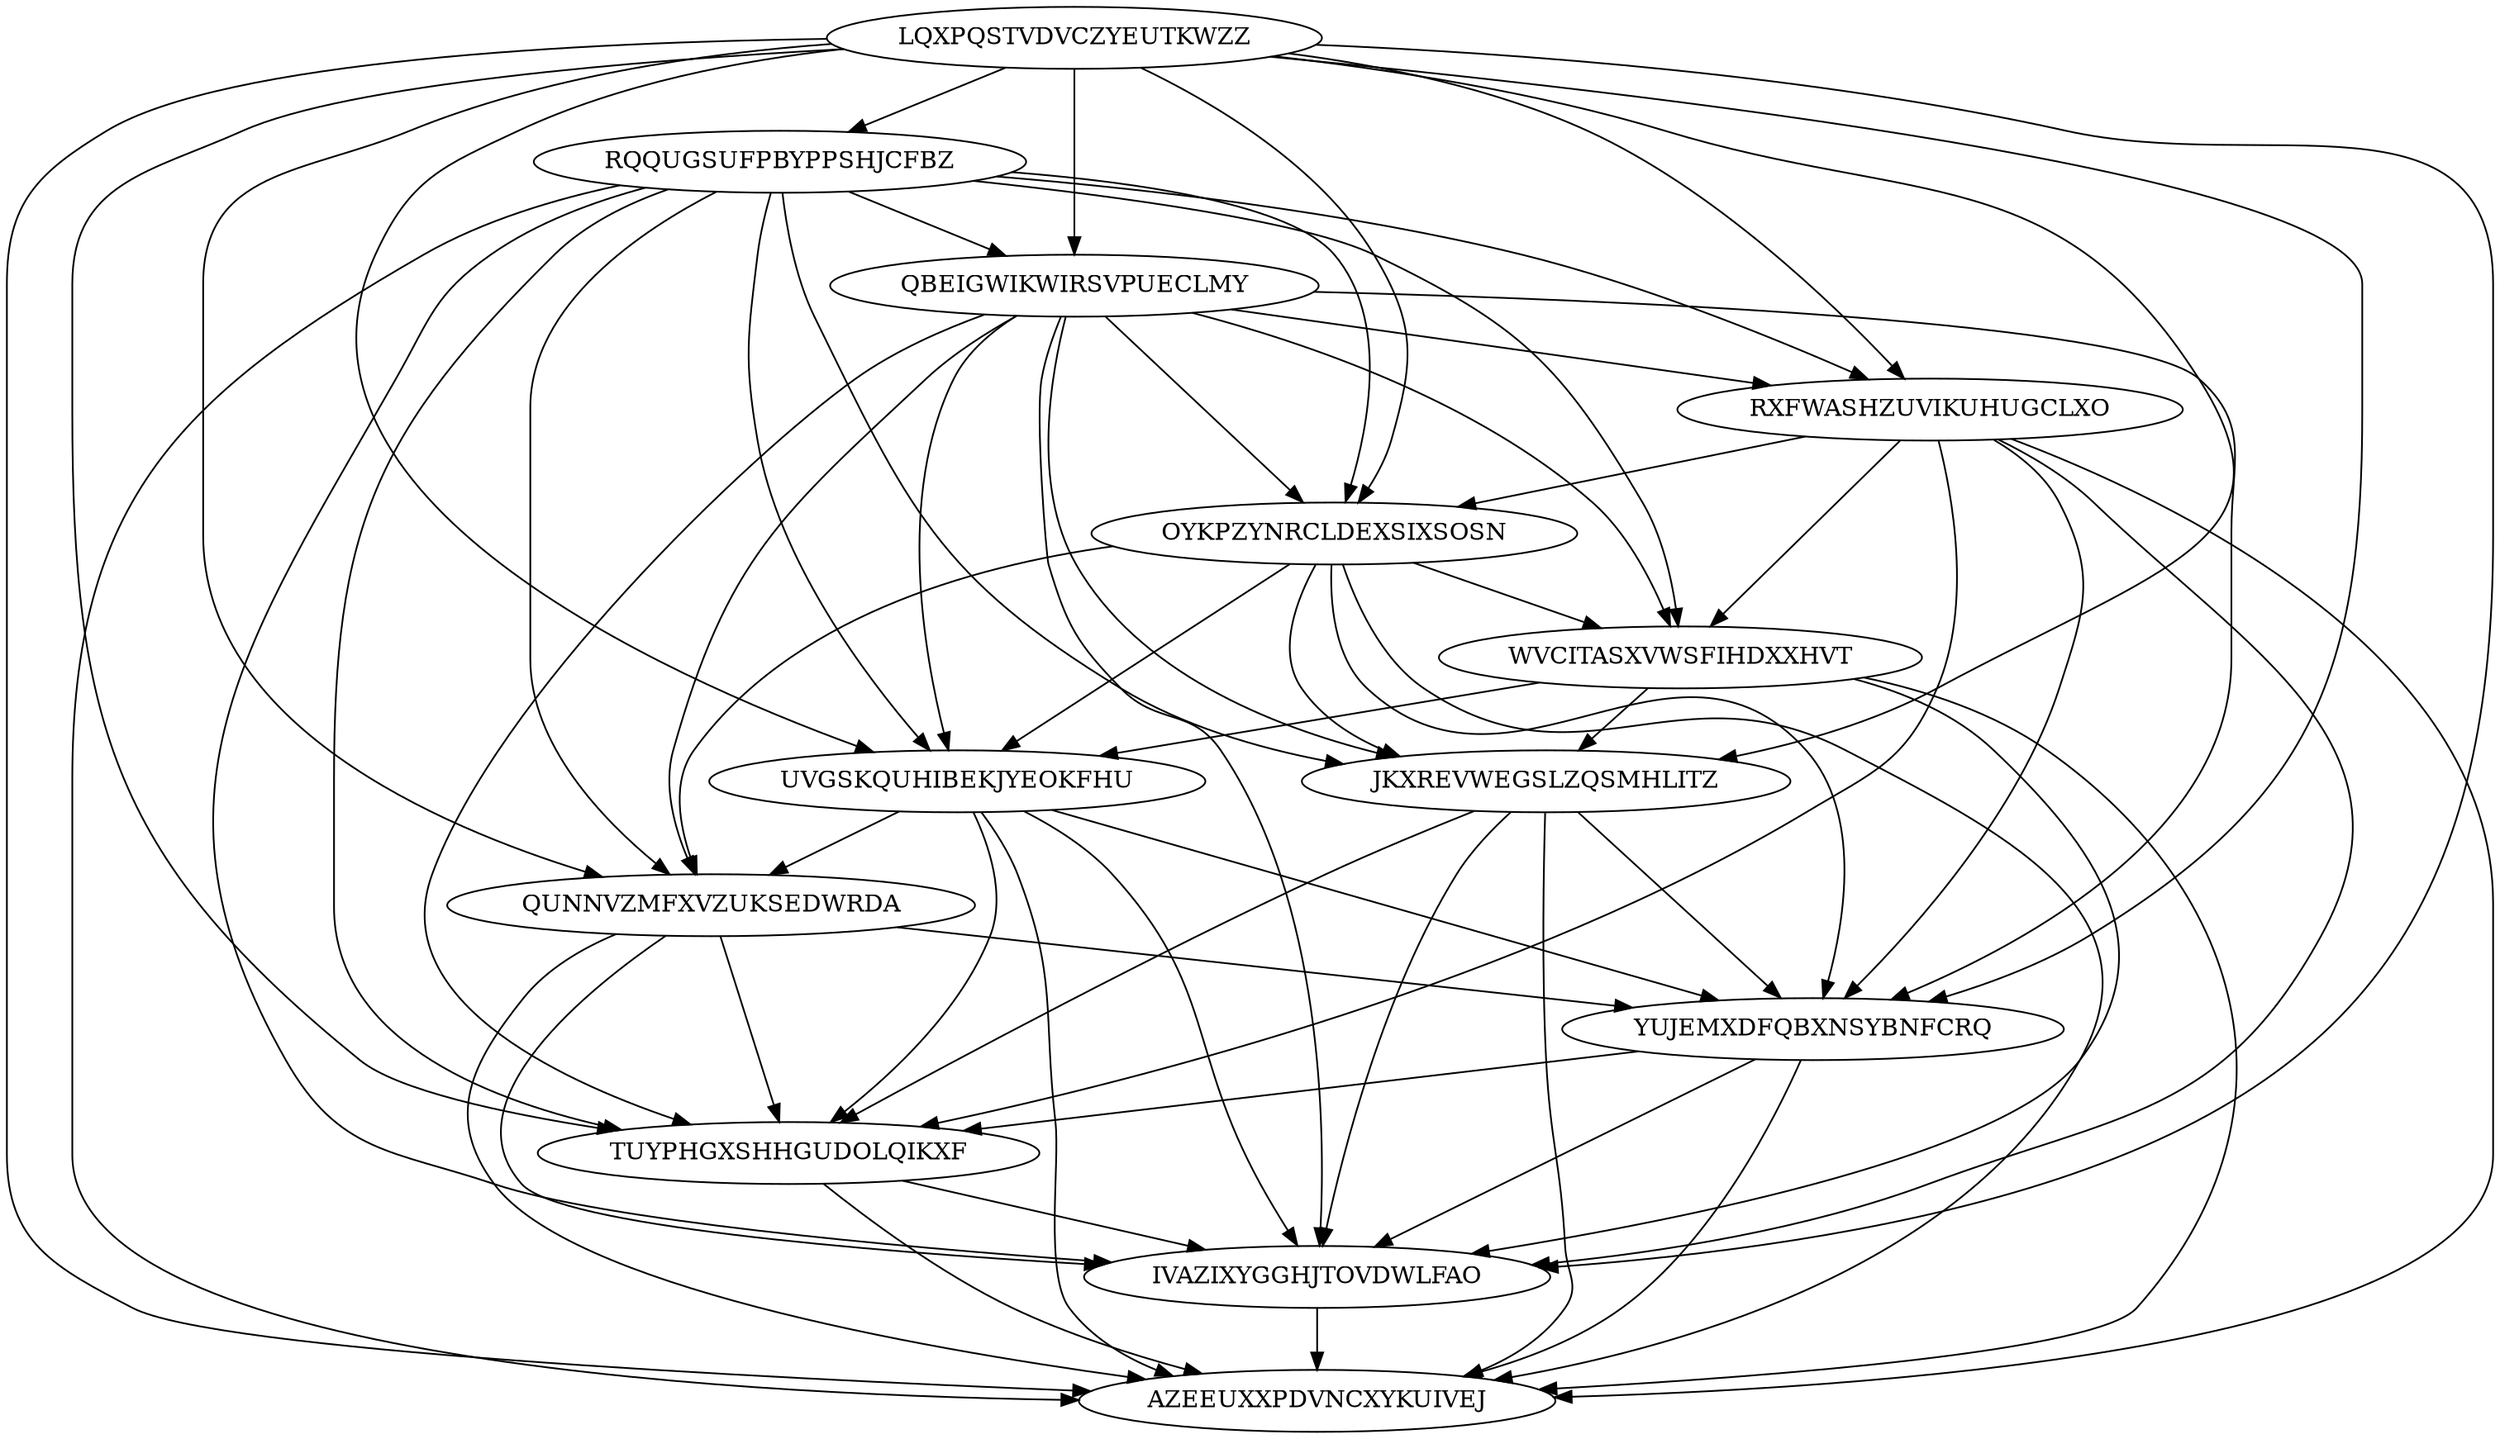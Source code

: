 digraph N13M65 {
	LQXPQSTVDVCZYEUTKWZZ	[Weight=18];
	RQQUGSUFPBYPPSHJCFBZ	[Weight=15];
	QBEIGWIKWIRSVPUECLMY	[Weight=19];
	RXFWASHZUVIKUHUGCLXO	[Weight=18];
	OYKPZYNRCLDEXSIXSOSN	[Weight=11];
	WVCITASXVWSFIHDXXHVT	[Weight=13];
	UVGSKQUHIBEKJYEOKFHU	[Weight=13];
	JKXREVWEGSLZQSMHLITZ	[Weight=14];
	QUNNVZMFXVZUKSEDWRDA	[Weight=14];
	YUJEMXDFQBXNSYBNFCRQ	[Weight=17];
	TUYPHGXSHHGUDOLQIKXF	[Weight=19];
	IVAZIXYGGHJTOVDWLFAO	[Weight=17];
	AZEEUXXPDVNCXYKUIVEJ	[Weight=16];
	WVCITASXVWSFIHDXXHVT -> IVAZIXYGGHJTOVDWLFAO [Weight=19];
	LQXPQSTVDVCZYEUTKWZZ -> QBEIGWIKWIRSVPUECLMY [Weight=19];
	LQXPQSTVDVCZYEUTKWZZ -> IVAZIXYGGHJTOVDWLFAO [Weight=13];
	QBEIGWIKWIRSVPUECLMY -> TUYPHGXSHHGUDOLQIKXF [Weight=14];
	RXFWASHZUVIKUHUGCLXO -> AZEEUXXPDVNCXYKUIVEJ [Weight=16];
	TUYPHGXSHHGUDOLQIKXF -> IVAZIXYGGHJTOVDWLFAO [Weight=18];
	LQXPQSTVDVCZYEUTKWZZ -> TUYPHGXSHHGUDOLQIKXF [Weight=14];
	QBEIGWIKWIRSVPUECLMY -> YUJEMXDFQBXNSYBNFCRQ [Weight=19];
	QBEIGWIKWIRSVPUECLMY -> JKXREVWEGSLZQSMHLITZ [Weight=18];
	QBEIGWIKWIRSVPUECLMY -> UVGSKQUHIBEKJYEOKFHU [Weight=11];
	YUJEMXDFQBXNSYBNFCRQ -> TUYPHGXSHHGUDOLQIKXF [Weight=17];
	QBEIGWIKWIRSVPUECLMY -> IVAZIXYGGHJTOVDWLFAO [Weight=18];
	RQQUGSUFPBYPPSHJCFBZ -> QUNNVZMFXVZUKSEDWRDA [Weight=15];
	UVGSKQUHIBEKJYEOKFHU -> QUNNVZMFXVZUKSEDWRDA [Weight=18];
	LQXPQSTVDVCZYEUTKWZZ -> YUJEMXDFQBXNSYBNFCRQ [Weight=15];
	JKXREVWEGSLZQSMHLITZ -> AZEEUXXPDVNCXYKUIVEJ [Weight=20];
	LQXPQSTVDVCZYEUTKWZZ -> RQQUGSUFPBYPPSHJCFBZ [Weight=12];
	QUNNVZMFXVZUKSEDWRDA -> AZEEUXXPDVNCXYKUIVEJ [Weight=18];
	LQXPQSTVDVCZYEUTKWZZ -> QUNNVZMFXVZUKSEDWRDA [Weight=18];
	JKXREVWEGSLZQSMHLITZ -> IVAZIXYGGHJTOVDWLFAO [Weight=20];
	YUJEMXDFQBXNSYBNFCRQ -> IVAZIXYGGHJTOVDWLFAO [Weight=19];
	RQQUGSUFPBYPPSHJCFBZ -> RXFWASHZUVIKUHUGCLXO [Weight=13];
	RXFWASHZUVIKUHUGCLXO -> TUYPHGXSHHGUDOLQIKXF [Weight=17];
	OYKPZYNRCLDEXSIXSOSN -> UVGSKQUHIBEKJYEOKFHU [Weight=15];
	RQQUGSUFPBYPPSHJCFBZ -> QBEIGWIKWIRSVPUECLMY [Weight=17];
	UVGSKQUHIBEKJYEOKFHU -> YUJEMXDFQBXNSYBNFCRQ [Weight=15];
	UVGSKQUHIBEKJYEOKFHU -> IVAZIXYGGHJTOVDWLFAO [Weight=16];
	QUNNVZMFXVZUKSEDWRDA -> IVAZIXYGGHJTOVDWLFAO [Weight=16];
	TUYPHGXSHHGUDOLQIKXF -> AZEEUXXPDVNCXYKUIVEJ [Weight=18];
	JKXREVWEGSLZQSMHLITZ -> TUYPHGXSHHGUDOLQIKXF [Weight=16];
	RQQUGSUFPBYPPSHJCFBZ -> UVGSKQUHIBEKJYEOKFHU [Weight=15];
	OYKPZYNRCLDEXSIXSOSN -> YUJEMXDFQBXNSYBNFCRQ [Weight=15];
	OYKPZYNRCLDEXSIXSOSN -> QUNNVZMFXVZUKSEDWRDA [Weight=13];
	YUJEMXDFQBXNSYBNFCRQ -> AZEEUXXPDVNCXYKUIVEJ [Weight=16];
	LQXPQSTVDVCZYEUTKWZZ -> RXFWASHZUVIKUHUGCLXO [Weight=18];
	RXFWASHZUVIKUHUGCLXO -> OYKPZYNRCLDEXSIXSOSN [Weight=12];
	RXFWASHZUVIKUHUGCLXO -> IVAZIXYGGHJTOVDWLFAO [Weight=16];
	OYKPZYNRCLDEXSIXSOSN -> AZEEUXXPDVNCXYKUIVEJ [Weight=10];
	RQQUGSUFPBYPPSHJCFBZ -> AZEEUXXPDVNCXYKUIVEJ [Weight=20];
	LQXPQSTVDVCZYEUTKWZZ -> AZEEUXXPDVNCXYKUIVEJ [Weight=10];
	WVCITASXVWSFIHDXXHVT -> AZEEUXXPDVNCXYKUIVEJ [Weight=15];
	RXFWASHZUVIKUHUGCLXO -> YUJEMXDFQBXNSYBNFCRQ [Weight=10];
	OYKPZYNRCLDEXSIXSOSN -> JKXREVWEGSLZQSMHLITZ [Weight=15];
	RQQUGSUFPBYPPSHJCFBZ -> IVAZIXYGGHJTOVDWLFAO [Weight=15];
	OYKPZYNRCLDEXSIXSOSN -> WVCITASXVWSFIHDXXHVT [Weight=10];
	QUNNVZMFXVZUKSEDWRDA -> TUYPHGXSHHGUDOLQIKXF [Weight=16];
	LQXPQSTVDVCZYEUTKWZZ -> UVGSKQUHIBEKJYEOKFHU [Weight=16];
	QBEIGWIKWIRSVPUECLMY -> RXFWASHZUVIKUHUGCLXO [Weight=18];
	LQXPQSTVDVCZYEUTKWZZ -> JKXREVWEGSLZQSMHLITZ [Weight=10];
	RQQUGSUFPBYPPSHJCFBZ -> JKXREVWEGSLZQSMHLITZ [Weight=17];
	RQQUGSUFPBYPPSHJCFBZ -> OYKPZYNRCLDEXSIXSOSN [Weight=13];
	UVGSKQUHIBEKJYEOKFHU -> AZEEUXXPDVNCXYKUIVEJ [Weight=13];
	RXFWASHZUVIKUHUGCLXO -> WVCITASXVWSFIHDXXHVT [Weight=13];
	IVAZIXYGGHJTOVDWLFAO -> AZEEUXXPDVNCXYKUIVEJ [Weight=14];
	QBEIGWIKWIRSVPUECLMY -> QUNNVZMFXVZUKSEDWRDA [Weight=20];
	WVCITASXVWSFIHDXXHVT -> UVGSKQUHIBEKJYEOKFHU [Weight=14];
	QUNNVZMFXVZUKSEDWRDA -> YUJEMXDFQBXNSYBNFCRQ [Weight=14];
	QBEIGWIKWIRSVPUECLMY -> OYKPZYNRCLDEXSIXSOSN [Weight=10];
	UVGSKQUHIBEKJYEOKFHU -> TUYPHGXSHHGUDOLQIKXF [Weight=19];
	JKXREVWEGSLZQSMHLITZ -> YUJEMXDFQBXNSYBNFCRQ [Weight=10];
	RQQUGSUFPBYPPSHJCFBZ -> TUYPHGXSHHGUDOLQIKXF [Weight=13];
	WVCITASXVWSFIHDXXHVT -> JKXREVWEGSLZQSMHLITZ [Weight=18];
	RQQUGSUFPBYPPSHJCFBZ -> WVCITASXVWSFIHDXXHVT [Weight=18];
	LQXPQSTVDVCZYEUTKWZZ -> OYKPZYNRCLDEXSIXSOSN [Weight=16];
	QBEIGWIKWIRSVPUECLMY -> WVCITASXVWSFIHDXXHVT [Weight=14];
}
